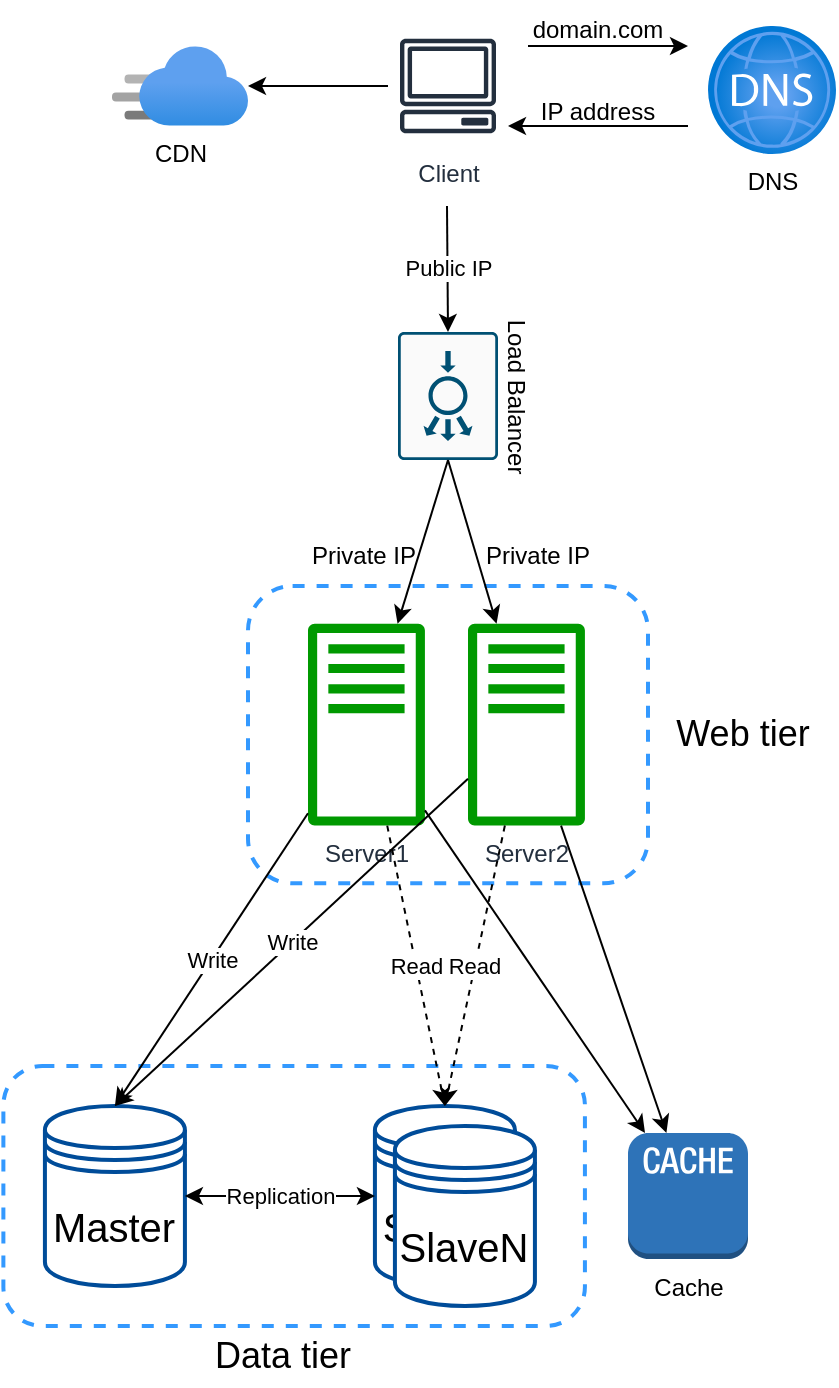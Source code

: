 <mxfile version="24.2.3" type="github">
  <diagram name="Page-1" id="aJdUUnHXH2kh8VmLgzIS">
    <mxGraphModel dx="1243" dy="831" grid="1" gridSize="10" guides="1" tooltips="1" connect="1" arrows="1" fold="1" page="1" pageScale="1" pageWidth="850" pageHeight="1100" math="0" shadow="0">
      <root>
        <mxCell id="0" />
        <mxCell id="1" parent="0" />
        <mxCell id="u_6Jhnb3s3K0sa4x8jdL-8" value="" style="rounded=1;whiteSpace=wrap;html=1;dashed=1;strokeWidth=2;fillColor=none;strokeColor=#3399FF;" parent="1" vertex="1">
          <mxGeometry x="157.69" y="590" width="290.77" height="130" as="geometry" />
        </mxCell>
        <mxCell id="bp-vKxV_hlAgK0k2TYMo-3" value="" style="rounded=1;whiteSpace=wrap;html=1;dashed=1;strokeWidth=2;fillColor=none;fontColor=#000000;strokeColor=#3399FF;" parent="1" vertex="1">
          <mxGeometry x="280" y="350" width="200" height="148.67" as="geometry" />
        </mxCell>
        <mxCell id="IRDAZbnhrmjxmqdq8_ro-2" value="DNS" style="image;aspect=fixed;html=1;points=[];align=center;fontSize=12;image=img/lib/azure2/networking/DNS_Zones.svg;" parent="1" vertex="1">
          <mxGeometry x="510" y="70" width="64" height="64" as="geometry" />
        </mxCell>
        <mxCell id="IRDAZbnhrmjxmqdq8_ro-3" value="Client" style="sketch=0;outlineConnect=0;fontColor=#232F3E;gradientColor=none;strokeColor=#232F3E;fillColor=#ffffff;dashed=0;verticalLabelPosition=bottom;verticalAlign=top;align=center;html=1;fontSize=12;fontStyle=0;aspect=fixed;shape=mxgraph.aws4.resourceIcon;resIcon=mxgraph.aws4.client;" parent="1" vertex="1">
          <mxGeometry x="350" y="70" width="60" height="60" as="geometry" />
        </mxCell>
        <mxCell id="IRDAZbnhrmjxmqdq8_ro-4" value="" style="endArrow=classic;html=1;rounded=0;" parent="1" edge="1">
          <mxGeometry width="50" height="50" relative="1" as="geometry">
            <mxPoint x="420" y="80" as="sourcePoint" />
            <mxPoint x="500" y="80" as="targetPoint" />
          </mxGeometry>
        </mxCell>
        <mxCell id="IRDAZbnhrmjxmqdq8_ro-5" value="" style="endArrow=classic;html=1;rounded=0;" parent="1" edge="1">
          <mxGeometry width="50" height="50" relative="1" as="geometry">
            <mxPoint x="500" y="120" as="sourcePoint" />
            <mxPoint x="410" y="120" as="targetPoint" />
          </mxGeometry>
        </mxCell>
        <mxCell id="IRDAZbnhrmjxmqdq8_ro-6" value="domain.com" style="text;html=1;align=center;verticalAlign=middle;whiteSpace=wrap;rounded=0;" parent="1" vertex="1">
          <mxGeometry x="425" y="57" width="60" height="30" as="geometry" />
        </mxCell>
        <mxCell id="IRDAZbnhrmjxmqdq8_ro-7" value="IP address" style="text;html=1;align=center;verticalAlign=middle;whiteSpace=wrap;rounded=0;" parent="1" vertex="1">
          <mxGeometry x="425" y="98" width="60" height="30" as="geometry" />
        </mxCell>
        <mxCell id="IRDAZbnhrmjxmqdq8_ro-9" value="Public IP" style="endArrow=classic;html=1;rounded=0;entryX=0;entryY=0.5;entryDx=0;entryDy=0;entryPerimeter=0;" parent="1" target="bp-vKxV_hlAgK0k2TYMo-7" edge="1">
          <mxGeometry width="50" height="50" relative="1" as="geometry">
            <mxPoint x="379.5" y="160" as="sourcePoint" />
            <mxPoint x="379.5" y="230" as="targetPoint" />
          </mxGeometry>
        </mxCell>
        <mxCell id="IGtKASbwkltZqIFQSp29-2" value="&lt;font style=&quot;font-size: 20px;&quot;&gt;Master&lt;/font&gt;" style="shape=datastore;whiteSpace=wrap;html=1;strokeColor=#004C99;strokeWidth=2;" parent="1" vertex="1">
          <mxGeometry x="178.46" y="610" width="70" height="90" as="geometry" />
        </mxCell>
        <mxCell id="bp-vKxV_hlAgK0k2TYMo-1" value="Server1" style="sketch=0;outlineConnect=0;fontColor=#232F3E;gradientColor=none;fillColor=#009900;strokeColor=none;dashed=0;verticalLabelPosition=bottom;verticalAlign=top;align=center;html=1;fontSize=12;fontStyle=0;aspect=fixed;pointerEvents=1;shape=mxgraph.aws4.traditional_server;strokeWidth=1;" parent="1" vertex="1">
          <mxGeometry x="310" y="368.67" width="58.46" height="101.33" as="geometry" />
        </mxCell>
        <mxCell id="bp-vKxV_hlAgK0k2TYMo-2" value="Server2" style="sketch=0;outlineConnect=0;fontColor=#232F3E;gradientColor=none;fillColor=#009900;strokeColor=none;dashed=0;verticalLabelPosition=bottom;verticalAlign=top;align=center;html=1;fontSize=12;fontStyle=0;aspect=fixed;pointerEvents=1;shape=mxgraph.aws4.traditional_server;strokeWidth=1;" parent="1" vertex="1">
          <mxGeometry x="390" y="368.67" width="58.46" height="101.33" as="geometry" />
        </mxCell>
        <mxCell id="bp-vKxV_hlAgK0k2TYMo-7" value="Load Balancer" style="sketch=0;points=[[0.015,0.015,0],[0.985,0.015,0],[0.985,0.985,0],[0.015,0.985,0],[0.25,0,0],[0.5,0,0],[0.75,0,0],[1,0.25,0],[1,0.5,0],[1,0.75,0],[0.75,1,0],[0.5,1,0],[0.25,1,0],[0,0.75,0],[0,0.5,0],[0,0.25,0]];verticalLabelPosition=top;html=1;verticalAlign=bottom;aspect=fixed;align=center;pointerEvents=1;shape=mxgraph.cisco19.rect;prIcon=load_balancer;fillColor=#FAFAFA;strokeColor=#005073;labelPosition=center;rotation=90;textDirection=ltr;" parent="1" vertex="1">
          <mxGeometry x="348" y="230" width="64" height="50" as="geometry" />
        </mxCell>
        <mxCell id="bp-vKxV_hlAgK0k2TYMo-8" value="" style="endArrow=classic;html=1;rounded=0;exitX=1;exitY=0.5;exitDx=0;exitDy=0;exitPerimeter=0;" parent="1" source="bp-vKxV_hlAgK0k2TYMo-7" target="bp-vKxV_hlAgK0k2TYMo-1" edge="1">
          <mxGeometry width="50" height="50" relative="1" as="geometry">
            <mxPoint x="190" y="300" as="sourcePoint" />
            <mxPoint x="240" y="250" as="targetPoint" />
          </mxGeometry>
        </mxCell>
        <mxCell id="bp-vKxV_hlAgK0k2TYMo-9" value="" style="endArrow=classic;html=1;rounded=0;exitX=1;exitY=0.5;exitDx=0;exitDy=0;exitPerimeter=0;" parent="1" source="bp-vKxV_hlAgK0k2TYMo-7" target="bp-vKxV_hlAgK0k2TYMo-2" edge="1">
          <mxGeometry width="50" height="50" relative="1" as="geometry">
            <mxPoint x="359" y="289" as="sourcePoint" />
            <mxPoint x="353" y="379" as="targetPoint" />
          </mxGeometry>
        </mxCell>
        <mxCell id="bp-vKxV_hlAgK0k2TYMo-10" value="Private IP" style="text;html=1;align=center;verticalAlign=middle;whiteSpace=wrap;rounded=0;" parent="1" vertex="1">
          <mxGeometry x="395" y="320" width="60" height="30" as="geometry" />
        </mxCell>
        <mxCell id="bp-vKxV_hlAgK0k2TYMo-11" value="Private IP" style="text;html=1;align=center;verticalAlign=middle;whiteSpace=wrap;rounded=0;" parent="1" vertex="1">
          <mxGeometry x="308.46" y="320" width="60" height="30" as="geometry" />
        </mxCell>
        <mxCell id="u_6Jhnb3s3K0sa4x8jdL-1" value="&lt;font style=&quot;font-size: 20px;&quot;&gt;Slave1&lt;/font&gt;" style="shape=datastore;whiteSpace=wrap;html=1;strokeColor=#004C99;strokeWidth=2;" parent="1" vertex="1">
          <mxGeometry x="343.46" y="610" width="70" height="90" as="geometry" />
        </mxCell>
        <mxCell id="u_6Jhnb3s3K0sa4x8jdL-2" value="&lt;font style=&quot;font-size: 20px;&quot;&gt;SlaveN&lt;/font&gt;" style="shape=datastore;whiteSpace=wrap;html=1;strokeColor=#004C99;strokeWidth=2;" parent="1" vertex="1">
          <mxGeometry x="353.46" y="620" width="70" height="90" as="geometry" />
        </mxCell>
        <mxCell id="u_6Jhnb3s3K0sa4x8jdL-3" value="Replication" style="endArrow=classic;startArrow=classic;html=1;rounded=0;exitX=1;exitY=0.5;exitDx=0;exitDy=0;entryX=0;entryY=0.5;entryDx=0;entryDy=0;" parent="1" source="IGtKASbwkltZqIFQSp29-2" target="u_6Jhnb3s3K0sa4x8jdL-1" edge="1">
          <mxGeometry width="50" height="50" relative="1" as="geometry">
            <mxPoint x="318.46" y="480" as="sourcePoint" />
            <mxPoint x="368.46" y="430" as="targetPoint" />
          </mxGeometry>
        </mxCell>
        <mxCell id="u_6Jhnb3s3K0sa4x8jdL-4" value="Write" style="endArrow=classic;html=1;rounded=0;entryX=0.5;entryY=0;entryDx=0;entryDy=0;" parent="1" source="bp-vKxV_hlAgK0k2TYMo-1" target="IGtKASbwkltZqIFQSp29-2" edge="1">
          <mxGeometry width="50" height="50" relative="1" as="geometry">
            <mxPoint x="400" y="450" as="sourcePoint" />
            <mxPoint x="450" y="400" as="targetPoint" />
          </mxGeometry>
        </mxCell>
        <mxCell id="u_6Jhnb3s3K0sa4x8jdL-5" value="Write" style="endArrow=classic;html=1;rounded=0;entryX=0.5;entryY=0;entryDx=0;entryDy=0;" parent="1" source="bp-vKxV_hlAgK0k2TYMo-2" target="IGtKASbwkltZqIFQSp29-2" edge="1">
          <mxGeometry width="50" height="50" relative="1" as="geometry">
            <mxPoint x="333" y="480" as="sourcePoint" />
            <mxPoint x="305" y="570" as="targetPoint" />
          </mxGeometry>
        </mxCell>
        <mxCell id="u_6Jhnb3s3K0sa4x8jdL-6" value="Read" style="endArrow=classic;html=1;rounded=0;entryX=0.5;entryY=0;entryDx=0;entryDy=0;dashed=1;" parent="1" source="bp-vKxV_hlAgK0k2TYMo-1" target="u_6Jhnb3s3K0sa4x8jdL-1" edge="1">
          <mxGeometry width="50" height="50" relative="1" as="geometry">
            <mxPoint x="343" y="490" as="sourcePoint" />
            <mxPoint x="315" y="580" as="targetPoint" />
          </mxGeometry>
        </mxCell>
        <mxCell id="u_6Jhnb3s3K0sa4x8jdL-7" value="Read" style="endArrow=classic;html=1;rounded=0;entryX=0.5;entryY=0;entryDx=0;entryDy=0;dashed=1;" parent="1" source="bp-vKxV_hlAgK0k2TYMo-2" target="u_6Jhnb3s3K0sa4x8jdL-1" edge="1">
          <mxGeometry width="50" height="50" relative="1" as="geometry">
            <mxPoint x="353" y="500" as="sourcePoint" />
            <mxPoint x="325" y="590" as="targetPoint" />
          </mxGeometry>
        </mxCell>
        <mxCell id="u_6Jhnb3s3K0sa4x8jdL-9" value="Web tier" style="text;html=1;align=center;verticalAlign=middle;whiteSpace=wrap;rounded=0;fontSize=18;" parent="1" vertex="1">
          <mxGeometry x="485" y="409.34" width="85" height="30" as="geometry" />
        </mxCell>
        <mxCell id="u_6Jhnb3s3K0sa4x8jdL-10" value="Data tier" style="text;html=1;align=center;verticalAlign=middle;whiteSpace=wrap;rounded=0;fontSize=18;" parent="1" vertex="1">
          <mxGeometry x="254.69" y="720" width="85" height="30" as="geometry" />
        </mxCell>
        <mxCell id="ZAImQmK_n9Z3y-bCYSJ8-1" value="CDN" style="image;aspect=fixed;html=1;points=[];align=center;fontSize=12;image=img/lib/azure2/app_services/CDN_Profiles.svg;" vertex="1" parent="1">
          <mxGeometry x="212" y="80" width="68" height="40" as="geometry" />
        </mxCell>
        <mxCell id="ZAImQmK_n9Z3y-bCYSJ8-2" value="" style="endArrow=classic;html=1;rounded=0;" edge="1" parent="1" source="IRDAZbnhrmjxmqdq8_ro-3" target="ZAImQmK_n9Z3y-bCYSJ8-1">
          <mxGeometry width="50" height="50" relative="1" as="geometry">
            <mxPoint x="400" y="450" as="sourcePoint" />
            <mxPoint x="450" y="400" as="targetPoint" />
          </mxGeometry>
        </mxCell>
        <mxCell id="ZAImQmK_n9Z3y-bCYSJ8-3" value="Cache" style="outlineConnect=0;dashed=0;verticalLabelPosition=bottom;verticalAlign=top;align=center;html=1;shape=mxgraph.aws3.cache_node;fillColor=#2E73B8;gradientColor=none;" vertex="1" parent="1">
          <mxGeometry x="470" y="623.5" width="60" height="63" as="geometry" />
        </mxCell>
        <mxCell id="ZAImQmK_n9Z3y-bCYSJ8-4" value="" style="endArrow=classic;html=1;rounded=0;" edge="1" parent="1" source="bp-vKxV_hlAgK0k2TYMo-1" target="ZAImQmK_n9Z3y-bCYSJ8-3">
          <mxGeometry width="50" height="50" relative="1" as="geometry">
            <mxPoint x="400" y="580" as="sourcePoint" />
            <mxPoint x="450" y="530" as="targetPoint" />
          </mxGeometry>
        </mxCell>
        <mxCell id="ZAImQmK_n9Z3y-bCYSJ8-5" value="" style="endArrow=classic;html=1;rounded=0;" edge="1" parent="1" source="bp-vKxV_hlAgK0k2TYMo-2" target="ZAImQmK_n9Z3y-bCYSJ8-3">
          <mxGeometry width="50" height="50" relative="1" as="geometry">
            <mxPoint x="320" y="462" as="sourcePoint" />
            <mxPoint x="258" y="530" as="targetPoint" />
          </mxGeometry>
        </mxCell>
      </root>
    </mxGraphModel>
  </diagram>
</mxfile>
